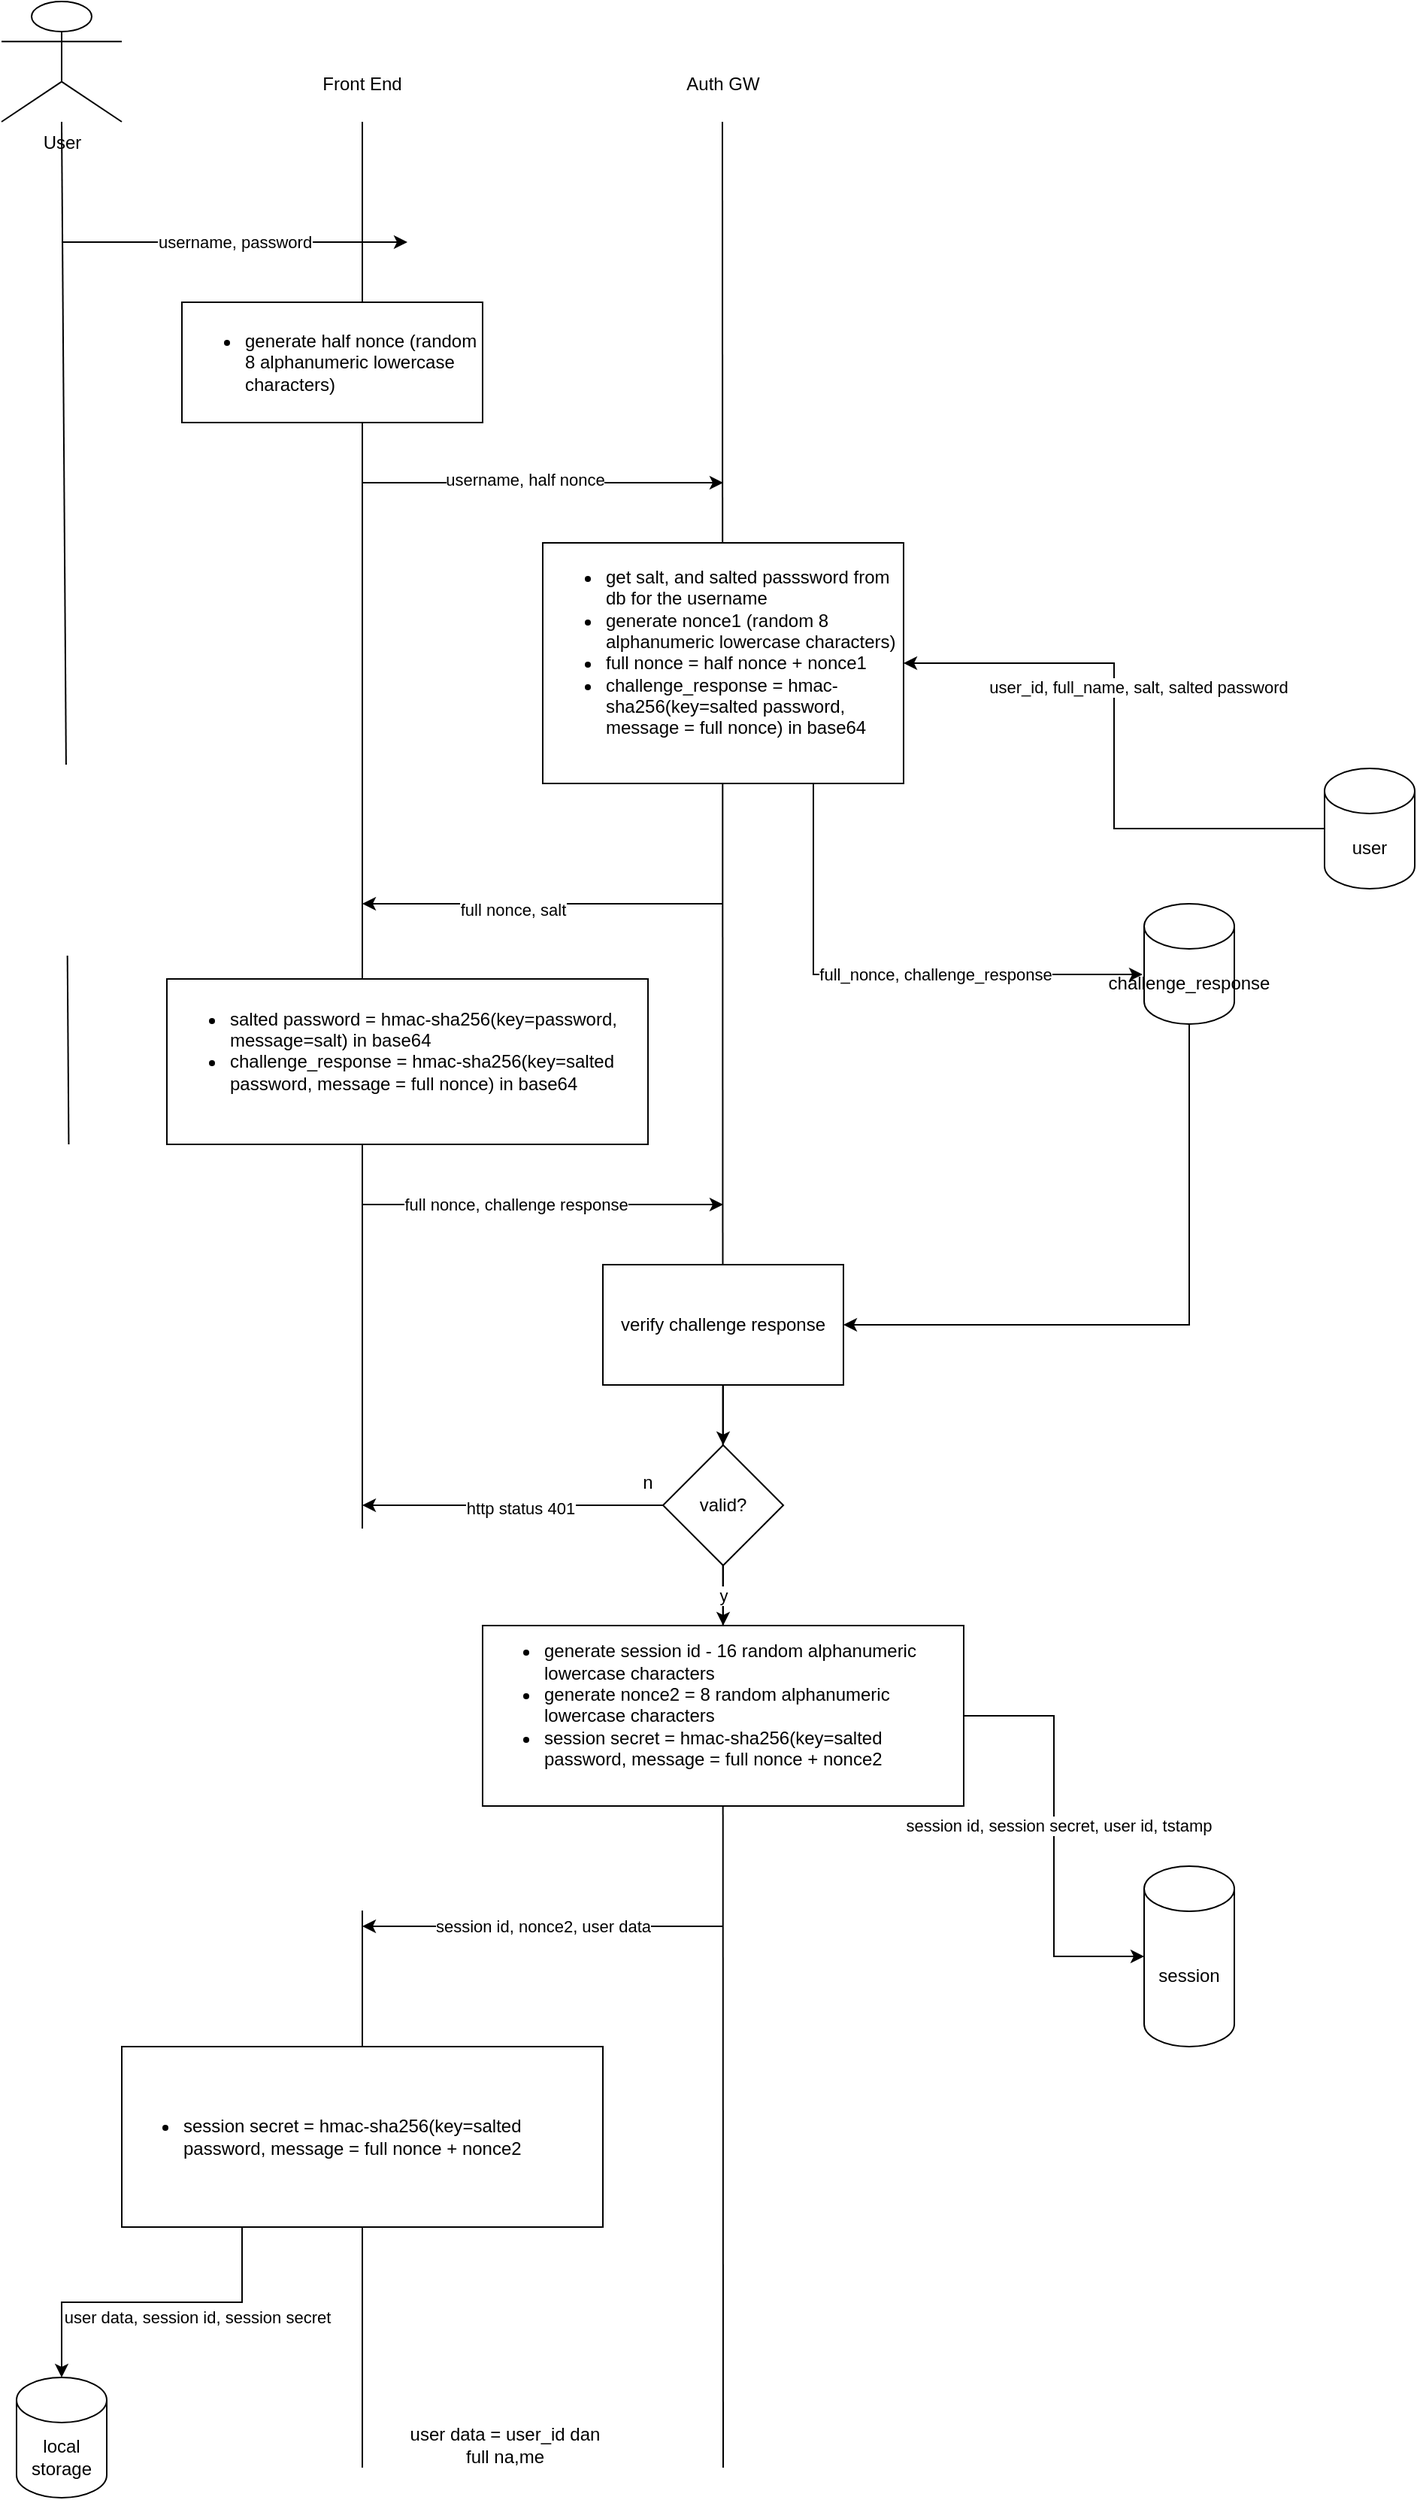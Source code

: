 <mxfile version="24.7.5">
  <diagram name="Page-1" id="qt7wbzUi4W3zAbp0j4qu">
    <mxGraphModel dx="1418" dy="820" grid="1" gridSize="10" guides="1" tooltips="1" connect="1" arrows="1" fold="1" page="1" pageScale="1" pageWidth="827" pageHeight="1169" math="0" shadow="0">
      <root>
        <mxCell id="0" />
        <mxCell id="1" parent="0" />
        <mxCell id="g9-zvi1oiFgz5YpsBdWm-2" value="Front End" style="text;html=1;align=center;verticalAlign=middle;whiteSpace=wrap;rounded=0;" vertex="1" parent="1">
          <mxGeometry x="250" y="80" width="60" height="30" as="geometry" />
        </mxCell>
        <mxCell id="g9-zvi1oiFgz5YpsBdWm-3" value="" style="endArrow=none;html=1;rounded=0;" edge="1" parent="1">
          <mxGeometry width="50" height="50" relative="1" as="geometry">
            <mxPoint x="520" y="1680" as="sourcePoint" />
            <mxPoint x="519.5" y="120" as="targetPoint" />
          </mxGeometry>
        </mxCell>
        <mxCell id="g9-zvi1oiFgz5YpsBdWm-5" value="Auth GW" style="text;html=1;align=center;verticalAlign=middle;whiteSpace=wrap;rounded=0;" vertex="1" parent="1">
          <mxGeometry x="490" y="80" width="60" height="30" as="geometry" />
        </mxCell>
        <mxCell id="g9-zvi1oiFgz5YpsBdWm-6" value="" style="endArrow=none;html=1;rounded=0;entryX=0.5;entryY=1;entryDx=0;entryDy=0;" edge="1" parent="1">
          <mxGeometry width="50" height="50" relative="1" as="geometry">
            <mxPoint x="280" y="1680" as="sourcePoint" />
            <mxPoint x="280" y="120" as="targetPoint" />
          </mxGeometry>
        </mxCell>
        <mxCell id="g9-zvi1oiFgz5YpsBdWm-7" value="User" style="shape=umlActor;verticalLabelPosition=bottom;verticalAlign=top;html=1;outlineConnect=0;" vertex="1" parent="1">
          <mxGeometry x="40" y="40" width="80" height="80" as="geometry" />
        </mxCell>
        <mxCell id="g9-zvi1oiFgz5YpsBdWm-9" value="username, password" style="endArrow=classic;html=1;rounded=0;" edge="1" parent="1">
          <mxGeometry width="50" height="50" relative="1" as="geometry">
            <mxPoint x="80" y="200" as="sourcePoint" />
            <mxPoint x="310" y="200" as="targetPoint" />
          </mxGeometry>
        </mxCell>
        <mxCell id="g9-zvi1oiFgz5YpsBdWm-11" value="" style="endArrow=none;html=1;rounded=0;" edge="1" parent="1">
          <mxGeometry width="50" height="50" relative="1" as="geometry">
            <mxPoint x="84.72" y="800" as="sourcePoint" />
            <mxPoint x="79.998" y="120" as="targetPoint" />
          </mxGeometry>
        </mxCell>
        <mxCell id="g9-zvi1oiFgz5YpsBdWm-16" value="" style="endArrow=classic;html=1;rounded=0;" edge="1" parent="1">
          <mxGeometry width="50" height="50" relative="1" as="geometry">
            <mxPoint x="280" y="360" as="sourcePoint" />
            <mxPoint x="520" y="360" as="targetPoint" />
          </mxGeometry>
        </mxCell>
        <mxCell id="g9-zvi1oiFgz5YpsBdWm-17" value="username, half nonce" style="edgeLabel;html=1;align=center;verticalAlign=middle;resizable=0;points=[];" vertex="1" connectable="0" parent="g9-zvi1oiFgz5YpsBdWm-16">
          <mxGeometry x="-0.1" y="2" relative="1" as="geometry">
            <mxPoint as="offset" />
          </mxGeometry>
        </mxCell>
        <mxCell id="g9-zvi1oiFgz5YpsBdWm-18" value="" style="endArrow=classic;html=1;rounded=0;" edge="1" parent="1">
          <mxGeometry width="50" height="50" relative="1" as="geometry">
            <mxPoint x="520" y="640" as="sourcePoint" />
            <mxPoint x="280" y="640" as="targetPoint" />
          </mxGeometry>
        </mxCell>
        <mxCell id="g9-zvi1oiFgz5YpsBdWm-19" value="full nonce, salt" style="edgeLabel;html=1;align=center;verticalAlign=middle;resizable=0;points=[];" vertex="1" connectable="0" parent="g9-zvi1oiFgz5YpsBdWm-18">
          <mxGeometry x="0.5" y="4" relative="1" as="geometry">
            <mxPoint x="40" as="offset" />
          </mxGeometry>
        </mxCell>
        <mxCell id="g9-zvi1oiFgz5YpsBdWm-31" style="edgeStyle=orthogonalEdgeStyle;rounded=0;orthogonalLoop=1;jettySize=auto;html=1;entryX=1;entryY=0.5;entryDx=0;entryDy=0;" edge="1" parent="1" source="g9-zvi1oiFgz5YpsBdWm-20" target="g9-zvi1oiFgz5YpsBdWm-27">
          <mxGeometry relative="1" as="geometry" />
        </mxCell>
        <mxCell id="g9-zvi1oiFgz5YpsBdWm-35" value="user_id, full_name, salt, salted password" style="edgeLabel;html=1;align=center;verticalAlign=middle;resizable=0;points=[];" vertex="1" connectable="0" parent="g9-zvi1oiFgz5YpsBdWm-31">
          <mxGeometry x="0.187" y="3" relative="1" as="geometry">
            <mxPoint x="19" y="-3" as="offset" />
          </mxGeometry>
        </mxCell>
        <mxCell id="g9-zvi1oiFgz5YpsBdWm-20" value="user" style="shape=cylinder3;whiteSpace=wrap;html=1;boundedLbl=1;backgroundOutline=1;size=15;" vertex="1" parent="1">
          <mxGeometry x="920" y="550" width="60" height="80" as="geometry" />
        </mxCell>
        <mxCell id="g9-zvi1oiFgz5YpsBdWm-27" value="&lt;ul&gt;&lt;li&gt;get salt, and salted passsword from db for the username&lt;/li&gt;&lt;li&gt;generate nonce1 (&lt;span style=&quot;text-align: center;&quot;&gt;random 8 alphanumeric lowercase characters&lt;/span&gt;)&lt;/li&gt;&lt;li&gt;full nonce = half nonce + nonce1&lt;/li&gt;&lt;li&gt;challenge_response = hmac-sha256(key=salted password, message = full nonce) in base64&lt;/li&gt;&lt;div&gt;&lt;br&gt;&lt;/div&gt;&lt;/ul&gt;" style="rounded=0;whiteSpace=wrap;html=1;align=left;" vertex="1" parent="1">
          <mxGeometry x="400" y="400" width="240" height="160" as="geometry" />
        </mxCell>
        <mxCell id="g9-zvi1oiFgz5YpsBdWm-28" value="&lt;ul&gt;&lt;li&gt;generate half nonce (random 8 alphanumeric lowercase characters)&amp;nbsp;&lt;/li&gt;&lt;/ul&gt;" style="rounded=0;whiteSpace=wrap;html=1;align=left;" vertex="1" parent="1">
          <mxGeometry x="160" y="240" width="200" height="80" as="geometry" />
        </mxCell>
        <mxCell id="g9-zvi1oiFgz5YpsBdWm-29" value="&lt;ul&gt;&lt;li&gt;salted password = hmac-sha256(key=password, message=salt) in base64&lt;/li&gt;&lt;li&gt;challenge_response = hmac-sha256(key=salted password, message = full nonce) in base64&lt;/li&gt;&lt;/ul&gt;&lt;div&gt;&lt;br&gt;&lt;/div&gt;" style="rounded=0;whiteSpace=wrap;html=1;align=left;" vertex="1" parent="1">
          <mxGeometry x="150" y="690" width="320" height="110" as="geometry" />
        </mxCell>
        <mxCell id="g9-zvi1oiFgz5YpsBdWm-32" value="" style="endArrow=classic;html=1;rounded=0;" edge="1" parent="1">
          <mxGeometry width="50" height="50" relative="1" as="geometry">
            <mxPoint x="280" y="840" as="sourcePoint" />
            <mxPoint x="520" y="840" as="targetPoint" />
          </mxGeometry>
        </mxCell>
        <mxCell id="g9-zvi1oiFgz5YpsBdWm-33" value="full nonce, challenge response" style="edgeLabel;html=1;align=center;verticalAlign=middle;resizable=0;points=[];" vertex="1" connectable="0" parent="g9-zvi1oiFgz5YpsBdWm-32">
          <mxGeometry x="-0.39" relative="1" as="geometry">
            <mxPoint x="29" as="offset" />
          </mxGeometry>
        </mxCell>
        <mxCell id="g9-zvi1oiFgz5YpsBdWm-41" value="" style="edgeStyle=orthogonalEdgeStyle;rounded=0;orthogonalLoop=1;jettySize=auto;html=1;" edge="1" parent="1" source="g9-zvi1oiFgz5YpsBdWm-34" target="g9-zvi1oiFgz5YpsBdWm-40">
          <mxGeometry relative="1" as="geometry" />
        </mxCell>
        <mxCell id="g9-zvi1oiFgz5YpsBdWm-34" value="verify challenge response" style="rounded=0;whiteSpace=wrap;html=1;" vertex="1" parent="1">
          <mxGeometry x="440" y="880" width="160" height="80" as="geometry" />
        </mxCell>
        <mxCell id="g9-zvi1oiFgz5YpsBdWm-39" style="edgeStyle=orthogonalEdgeStyle;rounded=0;orthogonalLoop=1;jettySize=auto;html=1;entryX=1;entryY=0.5;entryDx=0;entryDy=0;exitX=0.5;exitY=1;exitDx=0;exitDy=0;exitPerimeter=0;" edge="1" parent="1" source="g9-zvi1oiFgz5YpsBdWm-36" target="g9-zvi1oiFgz5YpsBdWm-34">
          <mxGeometry relative="1" as="geometry" />
        </mxCell>
        <mxCell id="g9-zvi1oiFgz5YpsBdWm-36" value="challenge_response" style="shape=cylinder3;whiteSpace=wrap;html=1;boundedLbl=1;backgroundOutline=1;size=15;" vertex="1" parent="1">
          <mxGeometry x="800" y="640" width="60" height="80" as="geometry" />
        </mxCell>
        <mxCell id="g9-zvi1oiFgz5YpsBdWm-37" style="edgeStyle=orthogonalEdgeStyle;rounded=0;orthogonalLoop=1;jettySize=auto;html=1;exitX=0.75;exitY=1;exitDx=0;exitDy=0;entryX=-0.017;entryY=0.588;entryDx=0;entryDy=0;entryPerimeter=0;" edge="1" parent="1" source="g9-zvi1oiFgz5YpsBdWm-27" target="g9-zvi1oiFgz5YpsBdWm-36">
          <mxGeometry relative="1" as="geometry">
            <mxPoint x="580" y="620" as="sourcePoint" />
          </mxGeometry>
        </mxCell>
        <mxCell id="g9-zvi1oiFgz5YpsBdWm-38" value="full_nonce, challenge_response" style="edgeLabel;html=1;align=center;verticalAlign=middle;resizable=0;points=[];" vertex="1" connectable="0" parent="g9-zvi1oiFgz5YpsBdWm-37">
          <mxGeometry x="0.202" relative="1" as="geometry">
            <mxPoint as="offset" />
          </mxGeometry>
        </mxCell>
        <mxCell id="g9-zvi1oiFgz5YpsBdWm-42" style="edgeStyle=orthogonalEdgeStyle;rounded=0;orthogonalLoop=1;jettySize=auto;html=1;" edge="1" parent="1" source="g9-zvi1oiFgz5YpsBdWm-40">
          <mxGeometry relative="1" as="geometry">
            <mxPoint x="280" y="1040" as="targetPoint" />
          </mxGeometry>
        </mxCell>
        <mxCell id="g9-zvi1oiFgz5YpsBdWm-43" value="http status 401" style="edgeLabel;html=1;align=center;verticalAlign=middle;resizable=0;points=[];" vertex="1" connectable="0" parent="g9-zvi1oiFgz5YpsBdWm-42">
          <mxGeometry x="-0.052" y="2" relative="1" as="geometry">
            <mxPoint as="offset" />
          </mxGeometry>
        </mxCell>
        <mxCell id="g9-zvi1oiFgz5YpsBdWm-46" value="y" style="edgeStyle=orthogonalEdgeStyle;rounded=0;orthogonalLoop=1;jettySize=auto;html=1;" edge="1" parent="1" source="g9-zvi1oiFgz5YpsBdWm-40" target="g9-zvi1oiFgz5YpsBdWm-44">
          <mxGeometry relative="1" as="geometry" />
        </mxCell>
        <mxCell id="g9-zvi1oiFgz5YpsBdWm-40" value="valid?" style="rhombus;whiteSpace=wrap;html=1;" vertex="1" parent="1">
          <mxGeometry x="480" y="1000" width="80" height="80" as="geometry" />
        </mxCell>
        <mxCell id="g9-zvi1oiFgz5YpsBdWm-44" value="&lt;div style=&quot;text-align: left;&quot;&gt;&lt;ul&gt;&lt;li&gt;&lt;span style=&quot;background-color: initial;&quot;&gt;generate session id - 16 random alphanumeric lowercase characters&lt;/span&gt;&lt;/li&gt;&lt;li&gt;generate nonce2 = 8&amp;nbsp;&lt;span style=&quot;background-color: initial;&quot;&gt;random alphanumeric lowercase characters&lt;/span&gt;&lt;/li&gt;&lt;li&gt;&lt;span style=&quot;background-color: initial;&quot;&gt;session secret = hmac-sha256(key=salted password, message = full nonce + nonce2&lt;/span&gt;&lt;/li&gt;&lt;/ul&gt;&lt;/div&gt;&lt;div style=&quot;text-align: left;&quot;&gt;&lt;span style=&quot;background-color: initial;&quot;&gt;&lt;br&gt;&lt;/span&gt;&lt;/div&gt;" style="rounded=0;whiteSpace=wrap;html=1;" vertex="1" parent="1">
          <mxGeometry x="360" y="1120" width="320" height="120" as="geometry" />
        </mxCell>
        <mxCell id="g9-zvi1oiFgz5YpsBdWm-45" value="session" style="shape=cylinder3;whiteSpace=wrap;html=1;boundedLbl=1;backgroundOutline=1;size=15;" vertex="1" parent="1">
          <mxGeometry x="800" y="1280" width="60" height="120" as="geometry" />
        </mxCell>
        <mxCell id="g9-zvi1oiFgz5YpsBdWm-47" value="n" style="text;html=1;align=center;verticalAlign=middle;whiteSpace=wrap;rounded=0;" vertex="1" parent="1">
          <mxGeometry x="440" y="1010" width="60" height="30" as="geometry" />
        </mxCell>
        <mxCell id="g9-zvi1oiFgz5YpsBdWm-48" style="edgeStyle=orthogonalEdgeStyle;rounded=0;orthogonalLoop=1;jettySize=auto;html=1;entryX=0;entryY=0.5;entryDx=0;entryDy=0;entryPerimeter=0;" edge="1" parent="1" source="g9-zvi1oiFgz5YpsBdWm-44" target="g9-zvi1oiFgz5YpsBdWm-45">
          <mxGeometry relative="1" as="geometry" />
        </mxCell>
        <mxCell id="g9-zvi1oiFgz5YpsBdWm-49" value="session id, session secret, user id, tstamp" style="edgeLabel;html=1;align=center;verticalAlign=middle;resizable=0;points=[];" vertex="1" connectable="0" parent="g9-zvi1oiFgz5YpsBdWm-48">
          <mxGeometry x="-0.05" y="3" relative="1" as="geometry">
            <mxPoint as="offset" />
          </mxGeometry>
        </mxCell>
        <mxCell id="g9-zvi1oiFgz5YpsBdWm-50" value="" style="endArrow=classic;html=1;rounded=0;" edge="1" parent="1">
          <mxGeometry width="50" height="50" relative="1" as="geometry">
            <mxPoint x="520" y="1320" as="sourcePoint" />
            <mxPoint x="280" y="1320" as="targetPoint" />
          </mxGeometry>
        </mxCell>
        <mxCell id="g9-zvi1oiFgz5YpsBdWm-51" value="session id, nonce2, user data" style="edgeLabel;html=1;align=center;verticalAlign=middle;resizable=0;points=[];" vertex="1" connectable="0" parent="g9-zvi1oiFgz5YpsBdWm-50">
          <mxGeometry x="-0.2" y="2" relative="1" as="geometry">
            <mxPoint x="-24" y="-2" as="offset" />
          </mxGeometry>
        </mxCell>
        <mxCell id="g9-zvi1oiFgz5YpsBdWm-53" value="&lt;div style=&quot;text-align: left;&quot;&gt;&lt;div&gt;&lt;br&gt;&lt;/div&gt;&lt;ul&gt;&lt;li&gt;&lt;span style=&quot;background-color: initial;&quot;&gt;session secret = hmac-sha256(key=salted password, message = full nonce + nonce2&lt;/span&gt;&lt;/li&gt;&lt;/ul&gt;&lt;/div&gt;&lt;div style=&quot;text-align: left;&quot;&gt;&lt;span style=&quot;background-color: initial;&quot;&gt;&lt;br&gt;&lt;/span&gt;&lt;/div&gt;" style="rounded=0;whiteSpace=wrap;html=1;" vertex="1" parent="1">
          <mxGeometry x="120" y="1400" width="320" height="120" as="geometry" />
        </mxCell>
        <mxCell id="g9-zvi1oiFgz5YpsBdWm-54" value="local storage" style="shape=cylinder3;whiteSpace=wrap;html=1;boundedLbl=1;backgroundOutline=1;size=15;" vertex="1" parent="1">
          <mxGeometry x="50" y="1620" width="60" height="80" as="geometry" />
        </mxCell>
        <mxCell id="g9-zvi1oiFgz5YpsBdWm-56" style="edgeStyle=orthogonalEdgeStyle;rounded=0;orthogonalLoop=1;jettySize=auto;html=1;entryX=0.5;entryY=0;entryDx=0;entryDy=0;entryPerimeter=0;exitX=0.25;exitY=1;exitDx=0;exitDy=0;" edge="1" parent="1" source="g9-zvi1oiFgz5YpsBdWm-53" target="g9-zvi1oiFgz5YpsBdWm-54">
          <mxGeometry relative="1" as="geometry" />
        </mxCell>
        <mxCell id="g9-zvi1oiFgz5YpsBdWm-57" value="user data, session id, session secret" style="edgeLabel;html=1;align=center;verticalAlign=middle;resizable=0;points=[];" vertex="1" connectable="0" parent="g9-zvi1oiFgz5YpsBdWm-56">
          <mxGeometry x="0.422" y="1" relative="1" as="geometry">
            <mxPoint x="76" y="9" as="offset" />
          </mxGeometry>
        </mxCell>
        <mxCell id="g9-zvi1oiFgz5YpsBdWm-58" value="user data = user_id dan full na,me" style="text;html=1;align=center;verticalAlign=middle;whiteSpace=wrap;rounded=0;" vertex="1" parent="1">
          <mxGeometry x="310" y="1650" width="130" height="30" as="geometry" />
        </mxCell>
      </root>
    </mxGraphModel>
  </diagram>
</mxfile>
